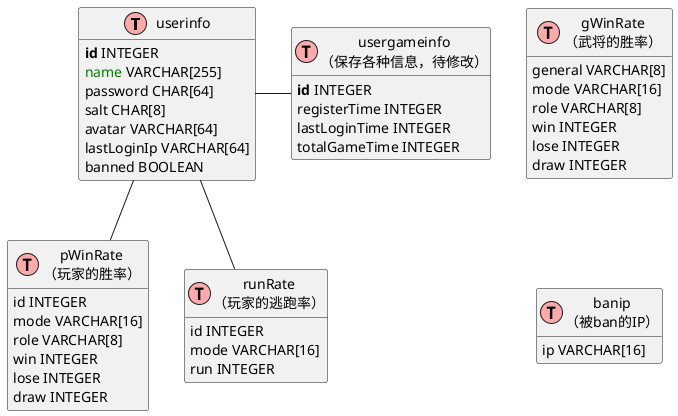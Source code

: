 ' https://gist.github.com/QuantumGhost/0955a45383a0b6c0bc24f9654b3cb561#file-example-puml

@startuml
!define Table(name,desc) class name as "desc" << (T,#FFAAAA) >>
!define primary_key(x) <b>x</b>
!define unique(x) <color:green>x</color>
!define not_null(x) <u>x</u>
hide methods
hide stereotypes

Table(userinfo, "userinfo") {
  primary_key(id) INTEGER
  unique(name) VARCHAR[255]
  password CHAR[64]
  salt CHAR[8]
  avatar VARCHAR[64]
  lastLoginIp VARCHAR[64]
  banned BOOLEAN
}

Table(usergameinfo, "usergameinfo\n（保存各种信息，待修改）") {
  primary_key(id) INTEGER
  registerTime INTEGER
  lastLoginTime INTEGER
  totalGameTime INTEGER
}

Table(pWinRate, "pWinRate\n（玩家的胜率）") {
  id INTEGER
  mode VARCHAR[16]
  role VARCHAR[8]
  win INTEGER
  lose INTEGER
  draw INTEGER
}

Table(runRate, "runRate\n（玩家的逃跑率）") {
  id INTEGER
  mode VARCHAR[16]
  run INTEGER
}

Table(gWinRate, "gWinRate\n（武将的胜率）") {
  general VARCHAR[8]
  mode VARCHAR[16]
  role VARCHAR[8]
  win INTEGER
  lose INTEGER
  draw INTEGER
}

Table(banip, "banip\n（被ban的IP）") {
  ip VARCHAR[16]
}

userinfo -r- usergameinfo
userinfo -d- pWinRate
userinfo -d- runRate
gWinRate -d[#hidden]- banip

@enduml
